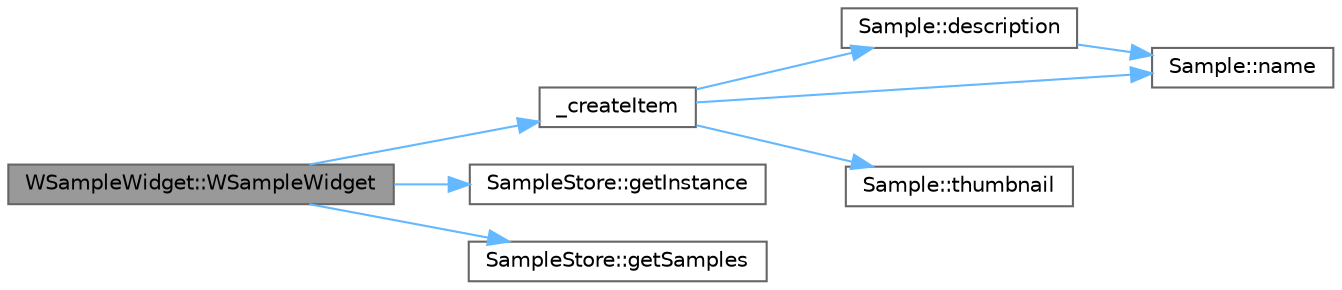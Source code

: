 digraph "WSampleWidget::WSampleWidget"
{
 // LATEX_PDF_SIZE
  bgcolor="transparent";
  edge [fontname=Helvetica,fontsize=10,labelfontname=Helvetica,labelfontsize=10];
  node [fontname=Helvetica,fontsize=10,shape=box,height=0.2,width=0.4];
  rankdir="LR";
  Node1 [id="Node000001",label="WSampleWidget::WSampleWidget",height=0.2,width=0.4,color="gray40", fillcolor="grey60", style="filled", fontcolor="black",tooltip=" "];
  Node1 -> Node2 [id="edge1_Node000001_Node000002",color="steelblue1",style="solid",tooltip=" "];
  Node2 [id="Node000002",label="_createItem",height=0.2,width=0.4,color="grey40", fillcolor="white", style="filled",URL="$_w_sample_widget_8cpp.html#a3bfafc972ea6aea4477a5e2da3185e80",tooltip=" "];
  Node2 -> Node3 [id="edge2_Node000002_Node000003",color="steelblue1",style="solid",tooltip=" "];
  Node3 [id="Node000003",label="Sample::description",height=0.2,width=0.4,color="grey40", fillcolor="white", style="filled",URL="$class_sample.html#a04b51548c8e8629851e13ffc4053277a",tooltip=" "];
  Node3 -> Node4 [id="edge3_Node000003_Node000004",color="steelblue1",style="solid",tooltip=" "];
  Node4 [id="Node000004",label="Sample::name",height=0.2,width=0.4,color="grey40", fillcolor="white", style="filled",URL="$class_sample.html#a0bfd5d8091c8fcd6fbf366d1be1b82c6",tooltip=" "];
  Node2 -> Node4 [id="edge4_Node000002_Node000004",color="steelblue1",style="solid",tooltip=" "];
  Node2 -> Node5 [id="edge5_Node000002_Node000005",color="steelblue1",style="solid",tooltip=" "];
  Node5 [id="Node000005",label="Sample::thumbnail",height=0.2,width=0.4,color="grey40", fillcolor="white", style="filled",URL="$class_sample.html#ab4b40ce117495b878f90ce8e8be85fd3",tooltip=" "];
  Node1 -> Node6 [id="edge6_Node000001_Node000006",color="steelblue1",style="solid",tooltip=" "];
  Node6 [id="Node000006",label="SampleStore::getInstance",height=0.2,width=0.4,color="grey40", fillcolor="white", style="filled",URL="$class_sample_store.html#a6f60e253132b4dc8ddad06041e64a2d0",tooltip=" "];
  Node1 -> Node7 [id="edge7_Node000001_Node000007",color="steelblue1",style="solid",tooltip=" "];
  Node7 [id="Node000007",label="SampleStore::getSamples",height=0.2,width=0.4,color="grey40", fillcolor="white", style="filled",URL="$class_sample_store.html#a6ebfd18728dcd053f4849427bc9a7dae",tooltip=" "];
}
